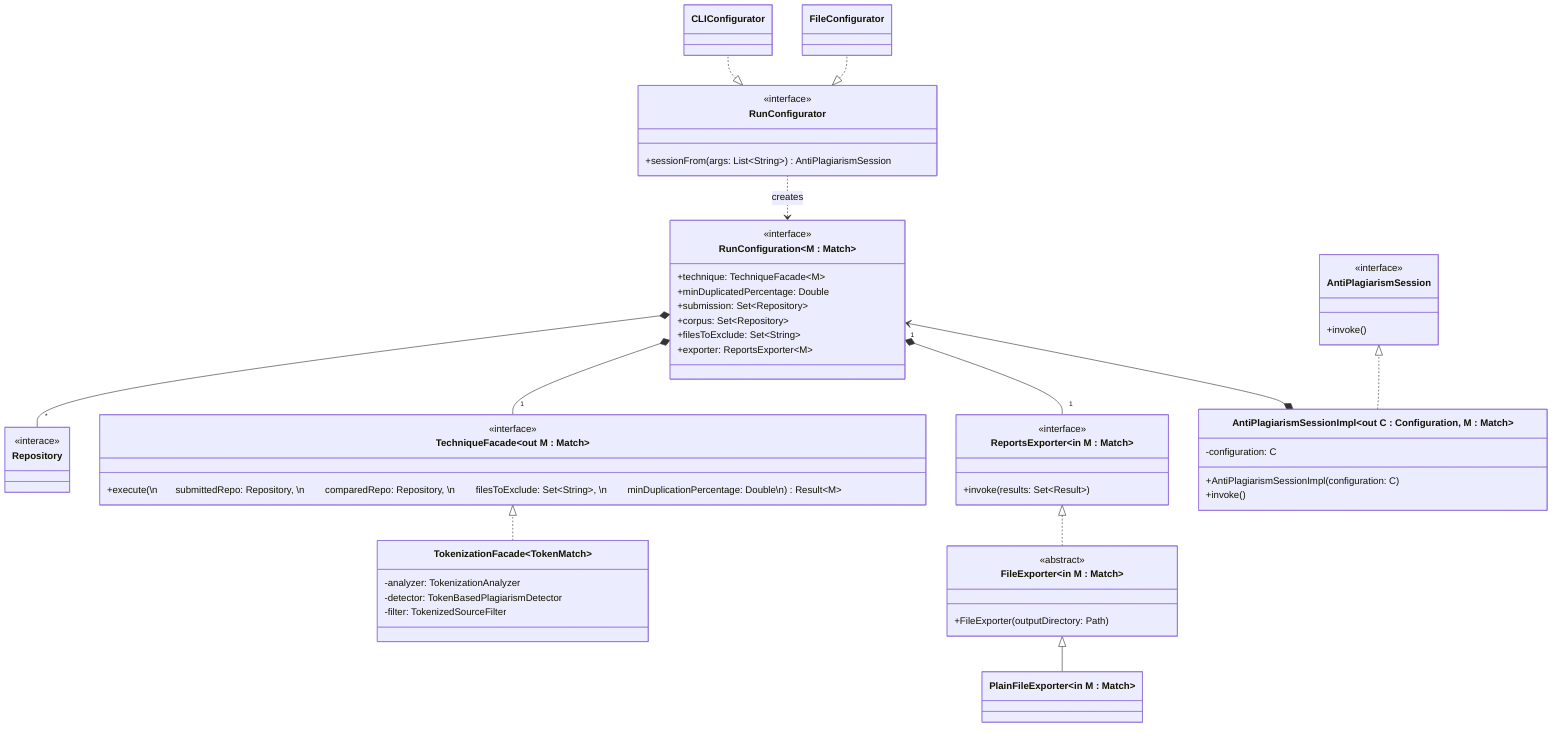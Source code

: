 classDiagram
direction BT
    direction BT
    class RunConfigurator {
        <<interface>>
        +sessionFrom(args: List~String~) AntiPlagiarismSession
    }
    RunConfigurator <|.. CLIConfigurator
    RunConfigurator <|.. FileConfigurator

    class RunConfiguration~M : Match~ {
        <<interface>>
        +technique: TechniqueFacade~M~
        +minDuplicatedPercentage: Double
        +submission: Set~Repository~
        +corpus: Set~Repository~
        +filesToExclude: Set~String~
        +exporter: ReportsExporter~M~
    }
    RunConfiguration <.. RunConfigurator : creates

    class TechniqueFacade~out M : Match~ {
        <<interface>>
        +execute(\nㅤㅤsubmittedRepo: Repository, \n ㅤㅤcomparedRepo: Repository, \n ㅤㅤfilesToExclude: Set~String~, \n ㅤㅤminDuplicationPercentage: Double\n) Result~M~
    }
    class TokenizationFacade~TokenMatch~ {
        -analyzer: TokenizationAnalyzer
        -detector: TokenBasedPlagiarismDetector
        -filter: TokenizedSourceFilter
    }
    TokenizationFacade ..|> TechniqueFacade

    class Repository {
        <<interace>>
    }

    class ReportsExporter~in M : Match~ {
        <<interface>>
        +invoke(results: Set~Result<M>~)
    }
    class FileExporter~in M : Match~ {
        <<abstract>>
        +FileExporter(outputDirectory: Path)
    }
    FileExporter ..|> ReportsExporter
    PlainFileExporter~in M : Match~ --|> FileExporter

    Repository "*" --* RunConfiguration
    TechniqueFacade "1" --* RunConfiguration
    ReportsExporter "1" --* RunConfiguration

    class AntiPlagiarismSession {
        <<interface>>
        +invoke()
    }
    class AntiPlagiarismSessionImpl~out C : Configuration<M>, M : Match~ {
        -configuration: C
        +AntiPlagiarismSessionImpl(configuration: C)
        +invoke()
    }
    AntiPlagiarismSessionImpl ..|> AntiPlagiarismSession
    AntiPlagiarismSessionImpl *--> "1" RunConfiguration